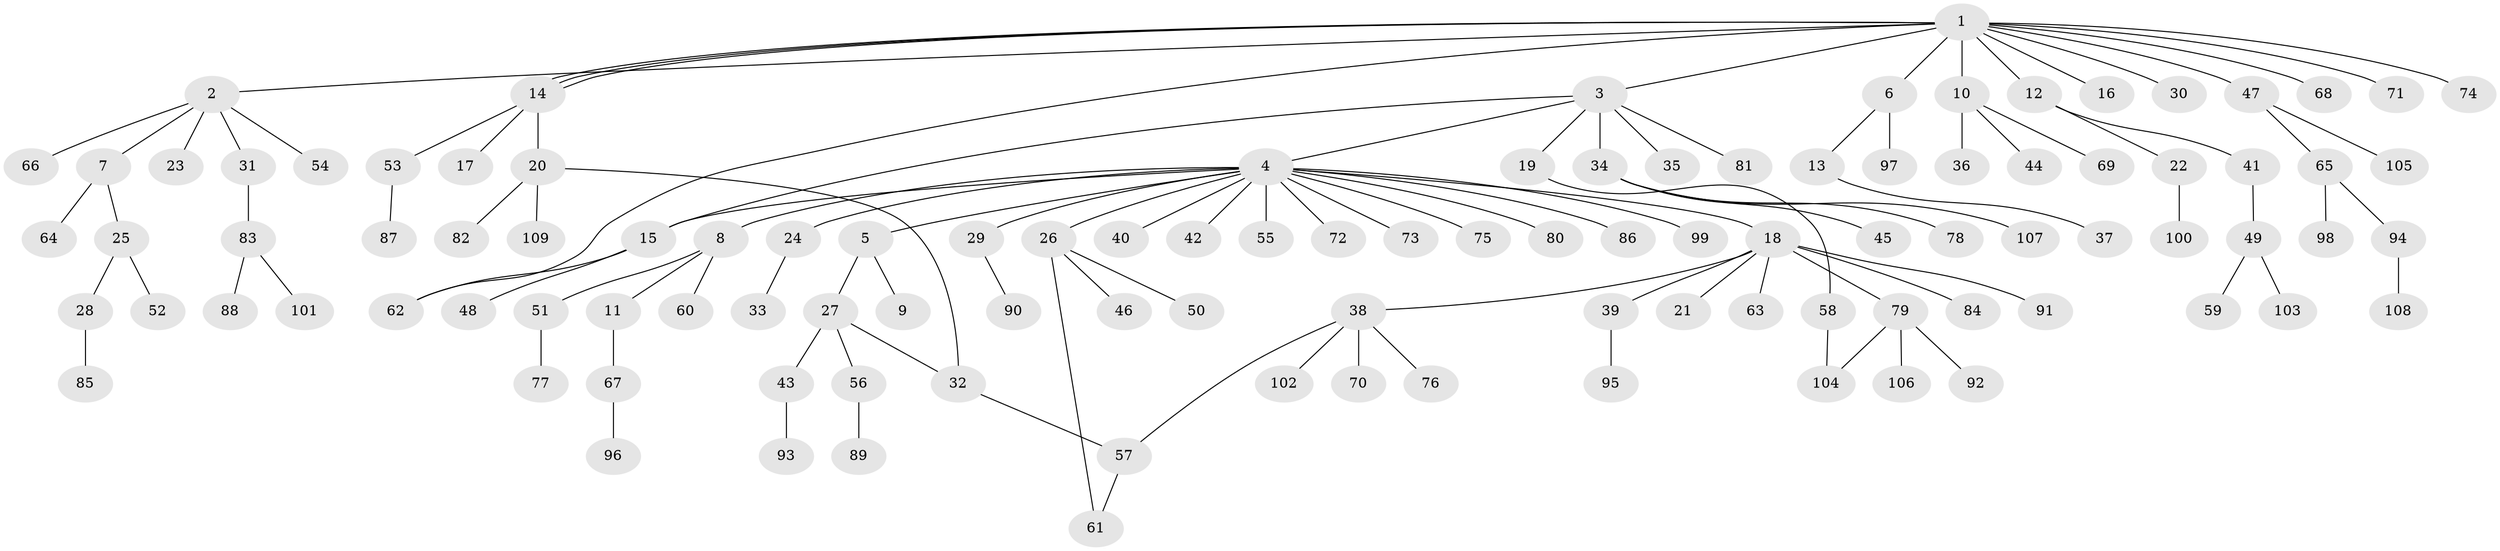 // coarse degree distribution, {15: 0.012987012987012988, 5: 0.025974025974025976, 9: 0.012987012987012988, 23: 0.012987012987012988, 2: 0.1038961038961039, 3: 0.1038961038961039, 4: 0.06493506493506493, 1: 0.6623376623376623}
// Generated by graph-tools (version 1.1) at 2025/41/03/06/25 10:41:49]
// undirected, 109 vertices, 116 edges
graph export_dot {
graph [start="1"]
  node [color=gray90,style=filled];
  1;
  2;
  3;
  4;
  5;
  6;
  7;
  8;
  9;
  10;
  11;
  12;
  13;
  14;
  15;
  16;
  17;
  18;
  19;
  20;
  21;
  22;
  23;
  24;
  25;
  26;
  27;
  28;
  29;
  30;
  31;
  32;
  33;
  34;
  35;
  36;
  37;
  38;
  39;
  40;
  41;
  42;
  43;
  44;
  45;
  46;
  47;
  48;
  49;
  50;
  51;
  52;
  53;
  54;
  55;
  56;
  57;
  58;
  59;
  60;
  61;
  62;
  63;
  64;
  65;
  66;
  67;
  68;
  69;
  70;
  71;
  72;
  73;
  74;
  75;
  76;
  77;
  78;
  79;
  80;
  81;
  82;
  83;
  84;
  85;
  86;
  87;
  88;
  89;
  90;
  91;
  92;
  93;
  94;
  95;
  96;
  97;
  98;
  99;
  100;
  101;
  102;
  103;
  104;
  105;
  106;
  107;
  108;
  109;
  1 -- 2;
  1 -- 3;
  1 -- 6;
  1 -- 10;
  1 -- 12;
  1 -- 14;
  1 -- 14;
  1 -- 14;
  1 -- 16;
  1 -- 30;
  1 -- 47;
  1 -- 62;
  1 -- 68;
  1 -- 71;
  1 -- 74;
  2 -- 7;
  2 -- 23;
  2 -- 31;
  2 -- 54;
  2 -- 66;
  3 -- 4;
  3 -- 15;
  3 -- 19;
  3 -- 34;
  3 -- 35;
  3 -- 81;
  4 -- 5;
  4 -- 8;
  4 -- 15;
  4 -- 18;
  4 -- 24;
  4 -- 26;
  4 -- 29;
  4 -- 40;
  4 -- 42;
  4 -- 55;
  4 -- 72;
  4 -- 73;
  4 -- 75;
  4 -- 80;
  4 -- 86;
  4 -- 99;
  5 -- 9;
  5 -- 27;
  6 -- 13;
  6 -- 97;
  7 -- 25;
  7 -- 64;
  8 -- 11;
  8 -- 51;
  8 -- 60;
  10 -- 36;
  10 -- 44;
  10 -- 69;
  11 -- 67;
  12 -- 22;
  12 -- 41;
  13 -- 37;
  14 -- 17;
  14 -- 20;
  14 -- 53;
  15 -- 48;
  15 -- 62;
  18 -- 21;
  18 -- 38;
  18 -- 39;
  18 -- 63;
  18 -- 79;
  18 -- 84;
  18 -- 91;
  19 -- 58;
  20 -- 32;
  20 -- 82;
  20 -- 109;
  22 -- 100;
  24 -- 33;
  25 -- 28;
  25 -- 52;
  26 -- 46;
  26 -- 50;
  26 -- 61;
  27 -- 32;
  27 -- 43;
  27 -- 56;
  28 -- 85;
  29 -- 90;
  31 -- 83;
  32 -- 57;
  34 -- 45;
  34 -- 78;
  34 -- 107;
  38 -- 57;
  38 -- 70;
  38 -- 76;
  38 -- 102;
  39 -- 95;
  41 -- 49;
  43 -- 93;
  47 -- 65;
  47 -- 105;
  49 -- 59;
  49 -- 103;
  51 -- 77;
  53 -- 87;
  56 -- 89;
  57 -- 61;
  58 -- 104;
  65 -- 94;
  65 -- 98;
  67 -- 96;
  79 -- 92;
  79 -- 104;
  79 -- 106;
  83 -- 88;
  83 -- 101;
  94 -- 108;
}
